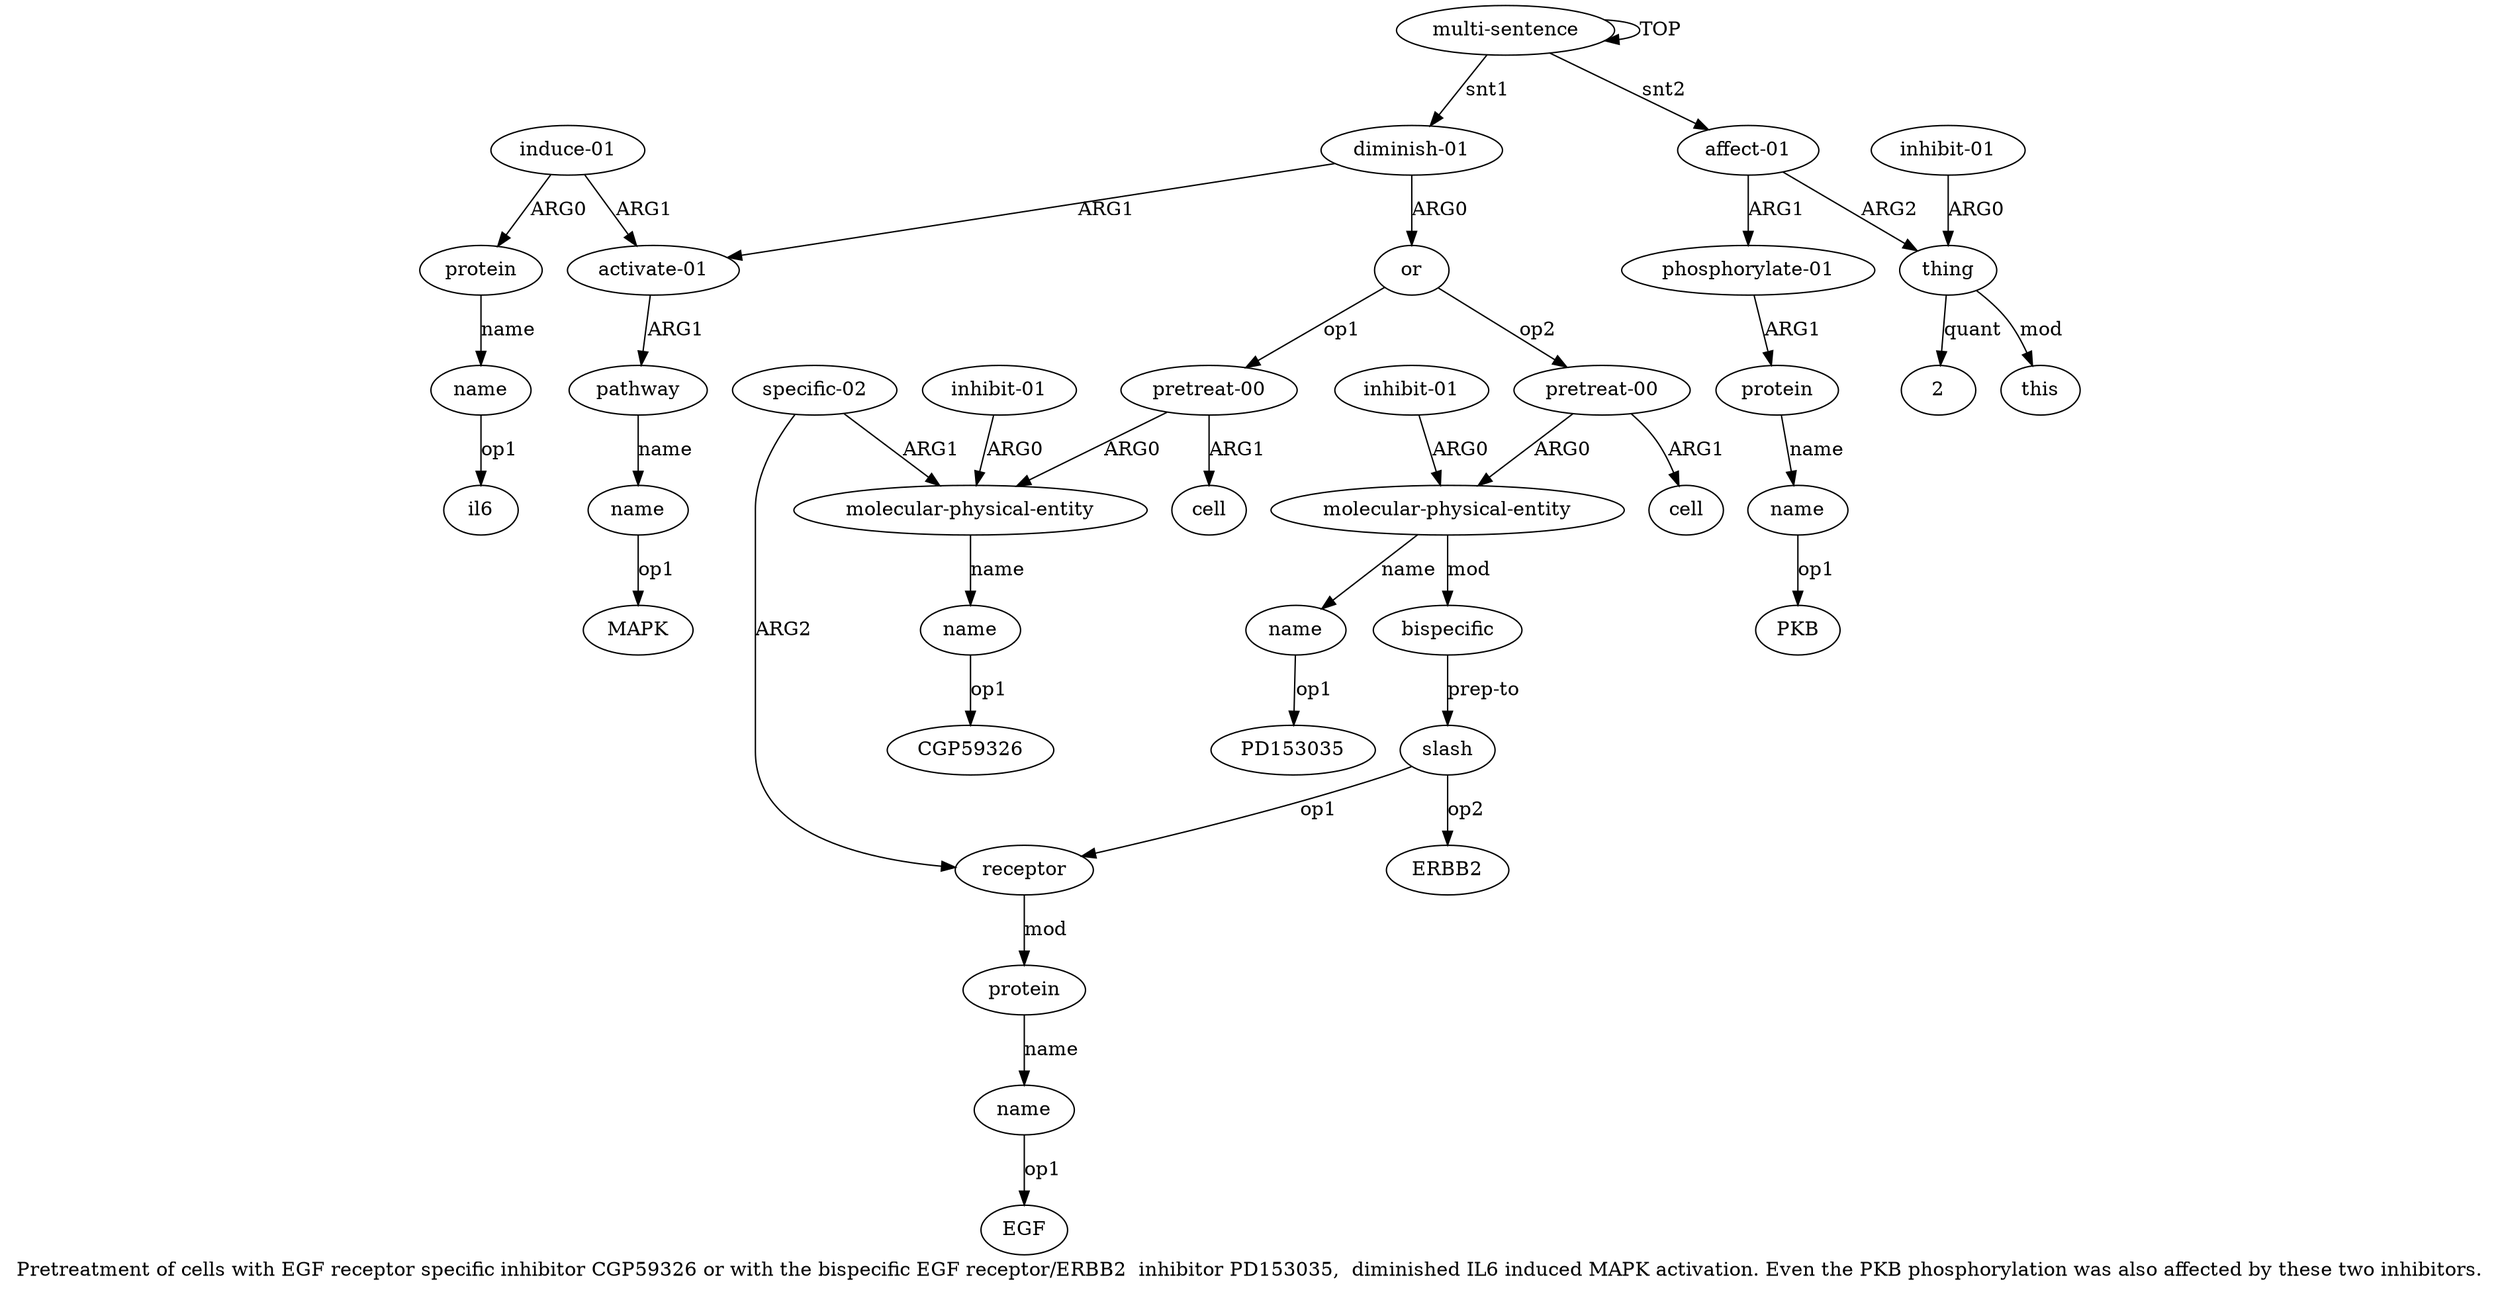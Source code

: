 digraph  {
	graph [label="Pretreatment of cells with EGF receptor specific inhibitor CGP59326 or with the bispecific EGF receptor/ERBB2  inhibitor PD153035,  \
diminished IL6 induced MAPK activation. Even the PKB phosphorylation was also affected by these two inhibitors."];
	node [label="\N"];
	a20	 [color=black,
		gold_ind=20,
		gold_label=pathway,
		label=pathway,
		test_ind=20,
		test_label=pathway];
	a21	 [color=black,
		gold_ind=21,
		gold_label=name,
		label=name,
		test_ind=21,
		test_label=name];
	a20 -> a21 [key=0,
	color=black,
	gold_label=name,
	label=name,
	test_label=name];
"a21 MAPK" [color=black,
	gold_ind=-1,
	gold_label=MAPK,
	label=MAPK,
	test_ind=-1,
	test_label=MAPK];
a21 -> "a21 MAPK" [key=0,
color=black,
gold_label=op1,
label=op1,
test_label=op1];
a22 [color=black,
gold_ind=22,
gold_label="induce-01",
label="induce-01",
test_ind=22,
test_label="induce-01"];
a23 [color=black,
gold_ind=23,
gold_label=protein,
label=protein,
test_ind=23,
test_label=protein];
a22 -> a23 [key=0,
color=black,
gold_label=ARG0,
label=ARG0,
test_label=ARG0];
a19 [color=black,
gold_ind=19,
gold_label="activate-01",
label="activate-01",
test_ind=19,
test_label="activate-01"];
a22 -> a19 [key=0,
color=black,
gold_label=ARG1,
label=ARG1,
test_label=ARG1];
a24 [color=black,
gold_ind=24,
gold_label=name,
label=name,
test_ind=24,
test_label=name];
a23 -> a24 [key=0,
color=black,
gold_label=name,
label=name,
test_label=name];
"a24 il6" [color=black,
gold_ind=-1,
gold_label=il6,
label=il6,
test_ind=-1,
test_label=il6];
a24 -> "a24 il6" [key=0,
color=black,
gold_label=op1,
label=op1,
test_label=op1];
a25 [color=black,
gold_ind=25,
gold_label="affect-01",
label="affect-01",
test_ind=25,
test_label="affect-01"];
a26 [color=black,
gold_ind=26,
gold_label="phosphorylate-01",
label="phosphorylate-01",
test_ind=26,
test_label="phosphorylate-01"];
a25 -> a26 [key=0,
color=black,
gold_label=ARG1,
label=ARG1,
test_label=ARG1];
a29 [color=black,
gold_ind=29,
gold_label=thing,
label=thing,
test_ind=29,
test_label=thing];
a25 -> a29 [key=0,
color=black,
gold_label=ARG2,
label=ARG2,
test_label=ARG2];
a27 [color=black,
gold_ind=27,
gold_label=protein,
label=protein,
test_ind=27,
test_label=protein];
a26 -> a27 [key=0,
color=black,
gold_label=ARG1,
label=ARG1,
test_label=ARG1];
a28 [color=black,
gold_ind=28,
gold_label=name,
label=name,
test_ind=28,
test_label=name];
a27 -> a28 [key=0,
color=black,
gold_label=name,
label=name,
test_label=name];
"a28 PKB" [color=black,
gold_ind=-1,
gold_label=PKB,
label=PKB,
test_ind=-1,
test_label=PKB];
a28 -> "a28 PKB" [key=0,
color=black,
gold_label=op1,
label=op1,
test_label=op1];
a31 [color=black,
gold_ind=31,
gold_label=this,
label=this,
test_ind=31,
test_label=this];
a29 -> a31 [key=0,
color=black,
gold_label=mod,
label=mod,
test_label=mod];
"a29 2" [color=black,
gold_ind=-1,
gold_label=2,
label=2,
test_ind=-1,
test_label=2];
a29 -> "a29 2" [key=0,
color=black,
gold_label=quant,
label=quant,
test_label=quant];
"a14 PD153035" [color=black,
gold_ind=-1,
gold_label=PD153035,
label=PD153035,
test_ind=-1,
test_label=PD153035];
a30 [color=black,
gold_ind=30,
gold_label="inhibit-01",
label="inhibit-01",
test_ind=30,
test_label="inhibit-01"];
a30 -> a29 [key=0,
color=black,
gold_label=ARG0,
label=ARG0,
test_label=ARG0];
a15 [color=black,
gold_ind=15,
gold_label="inhibit-01",
label="inhibit-01",
test_ind=15,
test_label="inhibit-01"];
a13 [color=black,
gold_ind=13,
gold_label="molecular-physical-entity",
label="molecular-physical-entity",
test_ind=13,
test_label="molecular-physical-entity"];
a15 -> a13 [key=0,
color=black,
gold_label=ARG0,
label=ARG0,
test_label=ARG0];
a14 [color=black,
gold_ind=14,
gold_label=name,
label=name,
test_ind=14,
test_label=name];
a14 -> "a14 PD153035" [key=0,
color=black,
gold_label=op1,
label=op1,
test_label=op1];
a17 [color=black,
gold_ind=17,
gold_label=slash,
label=slash,
test_ind=17,
test_label=slash];
a8 [color=black,
gold_ind=8,
gold_label=receptor,
label=receptor,
test_ind=8,
test_label=receptor];
a17 -> a8 [key=0,
color=black,
gold_label=op1,
label=op1,
test_label=op1];
"a17 ERBB2" [color=black,
gold_ind=-1,
gold_label=ERBB2,
label=ERBB2,
test_ind=-1,
test_label=ERBB2];
a17 -> "a17 ERBB2" [key=0,
color=black,
gold_label=op2,
label=op2,
test_label=op2];
a16 [color=black,
gold_ind=16,
gold_label=bispecific,
label=bispecific,
test_ind=16,
test_label=bispecific];
a16 -> a17 [key=0,
color=black,
gold_label="prep-to",
label="prep-to",
test_label="prep-to"];
a11 [color=black,
gold_ind=11,
gold_label=cell,
label=cell,
test_ind=11,
test_label=cell];
a10 [color=black,
gold_ind=10,
gold_label=name,
label=name,
test_ind=10,
test_label=name];
"a10 EGF" [color=black,
gold_ind=-1,
gold_label=EGF,
label=EGF,
test_ind=-1,
test_label=EGF];
a10 -> "a10 EGF" [key=0,
color=black,
gold_label=op1,
label=op1,
test_label=op1];
a13 -> a14 [key=0,
color=black,
gold_label=name,
label=name,
test_label=name];
a13 -> a16 [key=0,
color=black,
gold_label=mod,
label=mod,
test_label=mod];
a12 [color=black,
gold_ind=12,
gold_label="pretreat-00",
label="pretreat-00",
test_ind=12,
test_label="pretreat-00"];
a12 -> a13 [key=0,
color=black,
gold_label=ARG0,
label=ARG0,
test_label=ARG0];
a18 [color=black,
gold_ind=18,
gold_label=cell,
label=cell,
test_ind=18,
test_label=cell];
a12 -> a18 [key=0,
color=black,
gold_label=ARG1,
label=ARG1,
test_label=ARG1];
a19 -> a20 [key=0,
color=black,
gold_label=ARG1,
label=ARG1,
test_label=ARG1];
a1 [color=black,
gold_ind=1,
gold_label="diminish-01",
label="diminish-01",
test_ind=1,
test_label="diminish-01"];
a1 -> a19 [key=0,
color=black,
gold_label=ARG1,
label=ARG1,
test_label=ARG1];
a2 [color=black,
gold_ind=2,
gold_label=or,
label=or,
test_ind=2,
test_label=or];
a1 -> a2 [key=0,
color=black,
gold_label=ARG0,
label=ARG0,
test_label=ARG0];
a0 [color=black,
gold_ind=0,
gold_label="multi-sentence",
label="multi-sentence",
test_ind=0,
test_label="multi-sentence"];
a0 -> a25 [key=0,
color=black,
gold_label=snt2,
label=snt2,
test_label=snt2];
a0 -> a1 [key=0,
color=black,
gold_label=snt1,
label=snt1,
test_label=snt1];
a0 -> a0 [key=0,
color=black,
gold_label=TOP,
label=TOP,
test_label=TOP];
a3 [color=black,
gold_ind=3,
gold_label="pretreat-00",
label="pretreat-00",
test_ind=3,
test_label="pretreat-00"];
a3 -> a11 [key=0,
color=black,
gold_label=ARG1,
label=ARG1,
test_label=ARG1];
a4 [color=black,
gold_ind=4,
gold_label="molecular-physical-entity",
label="molecular-physical-entity",
test_ind=4,
test_label="molecular-physical-entity"];
a3 -> a4 [key=0,
color=black,
gold_label=ARG0,
label=ARG0,
test_label=ARG0];
a2 -> a12 [key=0,
color=black,
gold_label=op2,
label=op2,
test_label=op2];
a2 -> a3 [key=0,
color=black,
gold_label=op1,
label=op1,
test_label=op1];
a5 [color=black,
gold_ind=5,
gold_label=name,
label=name,
test_ind=5,
test_label=name];
"a5 CGP59326" [color=black,
gold_ind=-1,
gold_label=CGP59326,
label=CGP59326,
test_ind=-1,
test_label=CGP59326];
a5 -> "a5 CGP59326" [key=0,
color=black,
gold_label=op1,
label=op1,
test_label=op1];
a4 -> a5 [key=0,
color=black,
gold_label=name,
label=name,
test_label=name];
a7 [color=black,
gold_ind=7,
gold_label="specific-02",
label="specific-02",
test_ind=7,
test_label="specific-02"];
a7 -> a4 [key=0,
color=black,
gold_label=ARG1,
label=ARG1,
test_label=ARG1];
a7 -> a8 [key=0,
color=black,
gold_label=ARG2,
label=ARG2,
test_label=ARG2];
a6 [color=black,
gold_ind=6,
gold_label="inhibit-01",
label="inhibit-01",
test_ind=6,
test_label="inhibit-01"];
a6 -> a4 [key=0,
color=black,
gold_label=ARG0,
label=ARG0,
test_label=ARG0];
a9 [color=black,
gold_ind=9,
gold_label=protein,
label=protein,
test_ind=9,
test_label=protein];
a9 -> a10 [key=0,
color=black,
gold_label=name,
label=name,
test_label=name];
a8 -> a9 [key=0,
color=black,
gold_label=mod,
label=mod,
test_label=mod];
}
